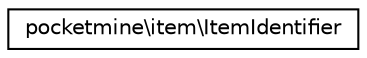digraph "Graphical Class Hierarchy"
{
 // INTERACTIVE_SVG=YES
 // LATEX_PDF_SIZE
  edge [fontname="Helvetica",fontsize="10",labelfontname="Helvetica",labelfontsize="10"];
  node [fontname="Helvetica",fontsize="10",shape=record];
  rankdir="LR";
  Node0 [label="pocketmine\\item\\ItemIdentifier",height=0.2,width=0.4,color="black", fillcolor="white", style="filled",URL="$d3/d4d/classpocketmine_1_1item_1_1_item_identifier.html",tooltip=" "];
}
